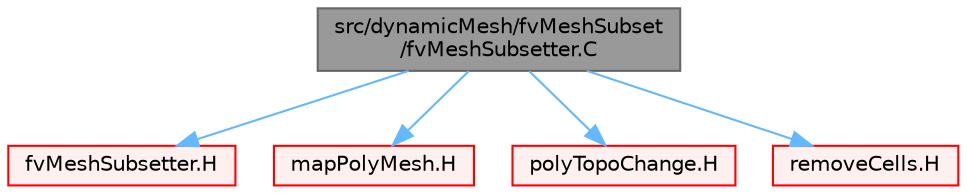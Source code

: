 digraph "src/dynamicMesh/fvMeshSubset/fvMeshSubsetter.C"
{
 // LATEX_PDF_SIZE
  bgcolor="transparent";
  edge [fontname=Helvetica,fontsize=10,labelfontname=Helvetica,labelfontsize=10];
  node [fontname=Helvetica,fontsize=10,shape=box,height=0.2,width=0.4];
  Node1 [id="Node000001",label="src/dynamicMesh/fvMeshSubset\l/fvMeshSubsetter.C",height=0.2,width=0.4,color="gray40", fillcolor="grey60", style="filled", fontcolor="black",tooltip=" "];
  Node1 -> Node2 [id="edge1_Node000001_Node000002",color="steelblue1",style="solid",tooltip=" "];
  Node2 [id="Node000002",label="fvMeshSubsetter.H",height=0.2,width=0.4,color="red", fillcolor="#FFF0F0", style="filled",URL="$fvMeshSubsetter_8H.html",tooltip=" "];
  Node1 -> Node372 [id="edge2_Node000001_Node000372",color="steelblue1",style="solid",tooltip=" "];
  Node372 [id="Node000372",label="mapPolyMesh.H",height=0.2,width=0.4,color="red", fillcolor="#FFF0F0", style="filled",URL="$mapPolyMesh_8H.html",tooltip=" "];
  Node1 -> Node375 [id="edge3_Node000001_Node000375",color="steelblue1",style="solid",tooltip=" "];
  Node375 [id="Node000375",label="polyTopoChange.H",height=0.2,width=0.4,color="red", fillcolor="#FFF0F0", style="filled",URL="$polyTopoChange_8H.html",tooltip=" "];
  Node1 -> Node377 [id="edge4_Node000001_Node000377",color="steelblue1",style="solid",tooltip=" "];
  Node377 [id="Node000377",label="removeCells.H",height=0.2,width=0.4,color="red", fillcolor="#FFF0F0", style="filled",URL="$removeCells_8H.html",tooltip=" "];
}
